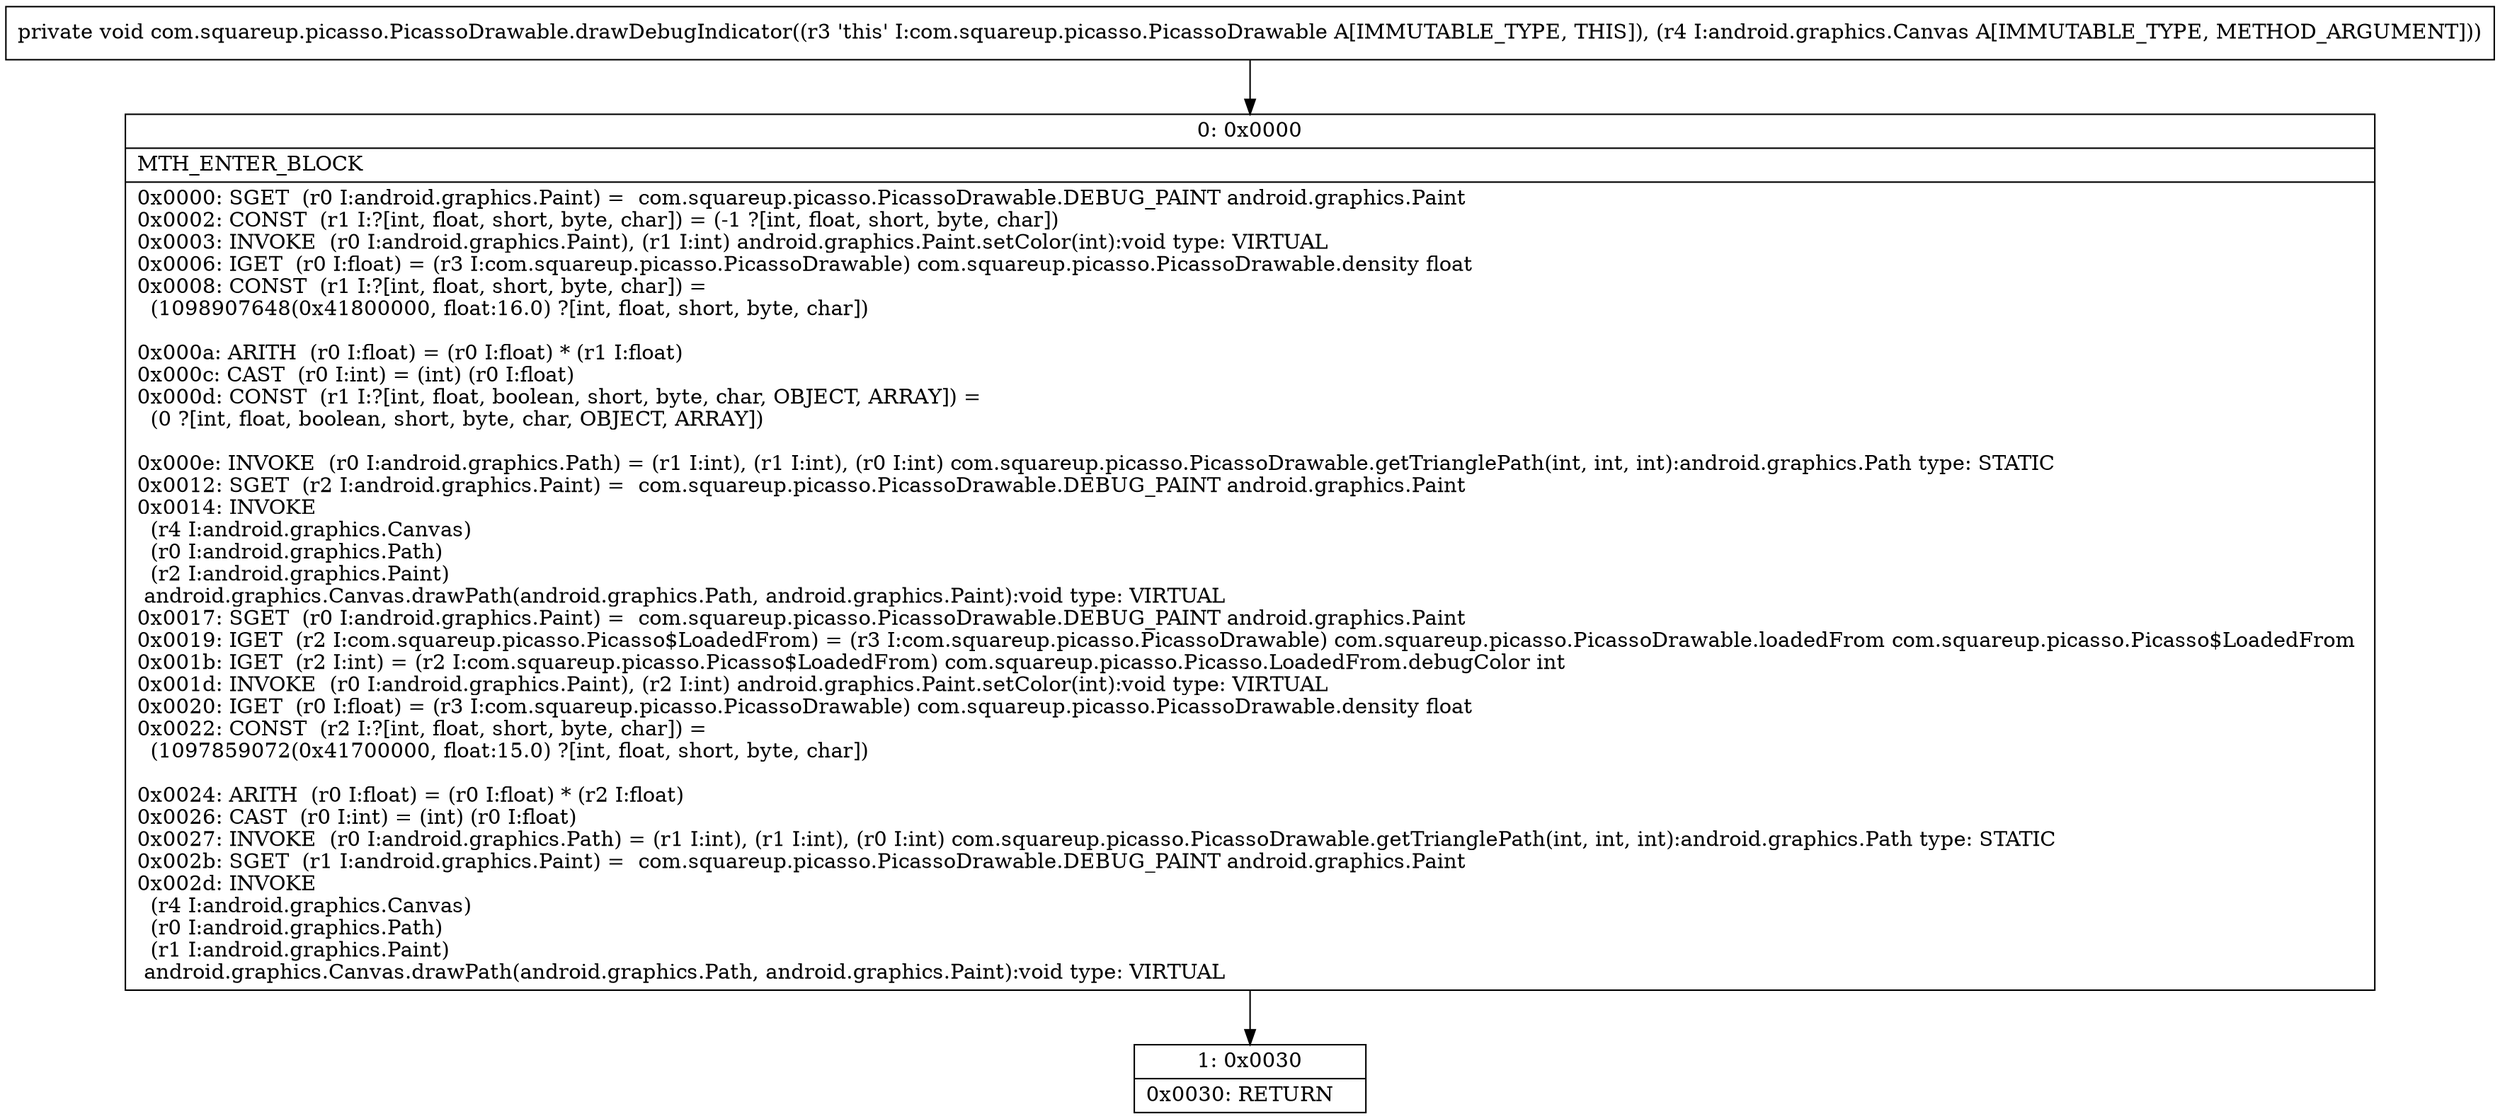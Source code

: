 digraph "CFG forcom.squareup.picasso.PicassoDrawable.drawDebugIndicator(Landroid\/graphics\/Canvas;)V" {
Node_0 [shape=record,label="{0\:\ 0x0000|MTH_ENTER_BLOCK\l|0x0000: SGET  (r0 I:android.graphics.Paint) =  com.squareup.picasso.PicassoDrawable.DEBUG_PAINT android.graphics.Paint \l0x0002: CONST  (r1 I:?[int, float, short, byte, char]) = (\-1 ?[int, float, short, byte, char]) \l0x0003: INVOKE  (r0 I:android.graphics.Paint), (r1 I:int) android.graphics.Paint.setColor(int):void type: VIRTUAL \l0x0006: IGET  (r0 I:float) = (r3 I:com.squareup.picasso.PicassoDrawable) com.squareup.picasso.PicassoDrawable.density float \l0x0008: CONST  (r1 I:?[int, float, short, byte, char]) = \l  (1098907648(0x41800000, float:16.0) ?[int, float, short, byte, char])\l \l0x000a: ARITH  (r0 I:float) = (r0 I:float) * (r1 I:float) \l0x000c: CAST  (r0 I:int) = (int) (r0 I:float) \l0x000d: CONST  (r1 I:?[int, float, boolean, short, byte, char, OBJECT, ARRAY]) = \l  (0 ?[int, float, boolean, short, byte, char, OBJECT, ARRAY])\l \l0x000e: INVOKE  (r0 I:android.graphics.Path) = (r1 I:int), (r1 I:int), (r0 I:int) com.squareup.picasso.PicassoDrawable.getTrianglePath(int, int, int):android.graphics.Path type: STATIC \l0x0012: SGET  (r2 I:android.graphics.Paint) =  com.squareup.picasso.PicassoDrawable.DEBUG_PAINT android.graphics.Paint \l0x0014: INVOKE  \l  (r4 I:android.graphics.Canvas)\l  (r0 I:android.graphics.Path)\l  (r2 I:android.graphics.Paint)\l android.graphics.Canvas.drawPath(android.graphics.Path, android.graphics.Paint):void type: VIRTUAL \l0x0017: SGET  (r0 I:android.graphics.Paint) =  com.squareup.picasso.PicassoDrawable.DEBUG_PAINT android.graphics.Paint \l0x0019: IGET  (r2 I:com.squareup.picasso.Picasso$LoadedFrom) = (r3 I:com.squareup.picasso.PicassoDrawable) com.squareup.picasso.PicassoDrawable.loadedFrom com.squareup.picasso.Picasso$LoadedFrom \l0x001b: IGET  (r2 I:int) = (r2 I:com.squareup.picasso.Picasso$LoadedFrom) com.squareup.picasso.Picasso.LoadedFrom.debugColor int \l0x001d: INVOKE  (r0 I:android.graphics.Paint), (r2 I:int) android.graphics.Paint.setColor(int):void type: VIRTUAL \l0x0020: IGET  (r0 I:float) = (r3 I:com.squareup.picasso.PicassoDrawable) com.squareup.picasso.PicassoDrawable.density float \l0x0022: CONST  (r2 I:?[int, float, short, byte, char]) = \l  (1097859072(0x41700000, float:15.0) ?[int, float, short, byte, char])\l \l0x0024: ARITH  (r0 I:float) = (r0 I:float) * (r2 I:float) \l0x0026: CAST  (r0 I:int) = (int) (r0 I:float) \l0x0027: INVOKE  (r0 I:android.graphics.Path) = (r1 I:int), (r1 I:int), (r0 I:int) com.squareup.picasso.PicassoDrawable.getTrianglePath(int, int, int):android.graphics.Path type: STATIC \l0x002b: SGET  (r1 I:android.graphics.Paint) =  com.squareup.picasso.PicassoDrawable.DEBUG_PAINT android.graphics.Paint \l0x002d: INVOKE  \l  (r4 I:android.graphics.Canvas)\l  (r0 I:android.graphics.Path)\l  (r1 I:android.graphics.Paint)\l android.graphics.Canvas.drawPath(android.graphics.Path, android.graphics.Paint):void type: VIRTUAL \l}"];
Node_1 [shape=record,label="{1\:\ 0x0030|0x0030: RETURN   \l}"];
MethodNode[shape=record,label="{private void com.squareup.picasso.PicassoDrawable.drawDebugIndicator((r3 'this' I:com.squareup.picasso.PicassoDrawable A[IMMUTABLE_TYPE, THIS]), (r4 I:android.graphics.Canvas A[IMMUTABLE_TYPE, METHOD_ARGUMENT])) }"];
MethodNode -> Node_0;
Node_0 -> Node_1;
}


